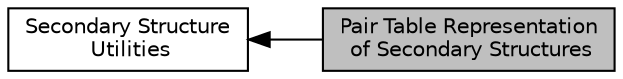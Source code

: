 digraph "Pair Table Representation of Secondary Structures"
{
  bgcolor="transparent";
  edge [fontname="Helvetica",fontsize="10",labelfontname="Helvetica",labelfontsize="10"];
  node [fontname="Helvetica",fontsize="10",shape=box];
  rankdir=LR;
  Node2 [label="Secondary Structure\l Utilities",height=0.2,width=0.4,color="black",URL="$group__struct__utils.html",tooltip="Functions to create, parse, convert, manipulate, and compare secondary structure representations."];
  Node1 [label="Pair Table Representation\l of Secondary Structures",height=0.2,width=0.4,color="black", fillcolor="grey75", style="filled", fontcolor="black",tooltip=" "];
  Node2->Node1 [shape=plaintext, dir="back", style="solid"];
}
